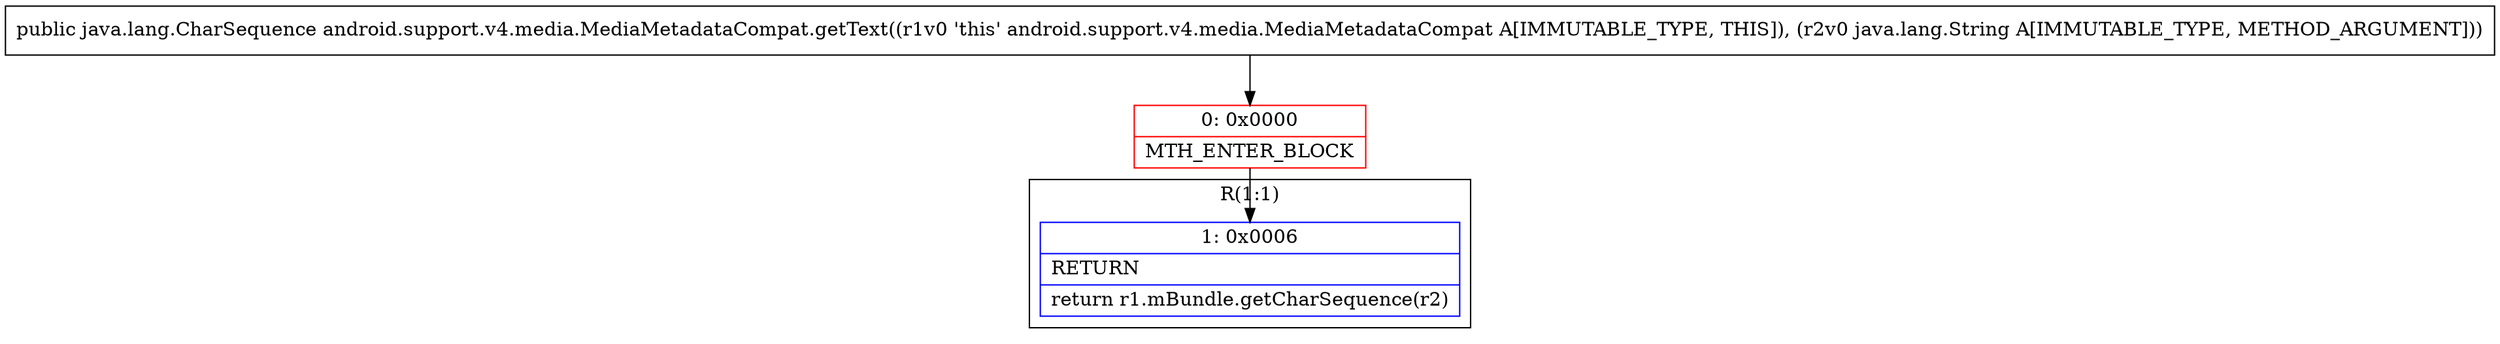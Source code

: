digraph "CFG forandroid.support.v4.media.MediaMetadataCompat.getText(Ljava\/lang\/String;)Ljava\/lang\/CharSequence;" {
subgraph cluster_Region_83582916 {
label = "R(1:1)";
node [shape=record,color=blue];
Node_1 [shape=record,label="{1\:\ 0x0006|RETURN\l|return r1.mBundle.getCharSequence(r2)\l}"];
}
Node_0 [shape=record,color=red,label="{0\:\ 0x0000|MTH_ENTER_BLOCK\l}"];
MethodNode[shape=record,label="{public java.lang.CharSequence android.support.v4.media.MediaMetadataCompat.getText((r1v0 'this' android.support.v4.media.MediaMetadataCompat A[IMMUTABLE_TYPE, THIS]), (r2v0 java.lang.String A[IMMUTABLE_TYPE, METHOD_ARGUMENT])) }"];
MethodNode -> Node_0;
Node_0 -> Node_1;
}

